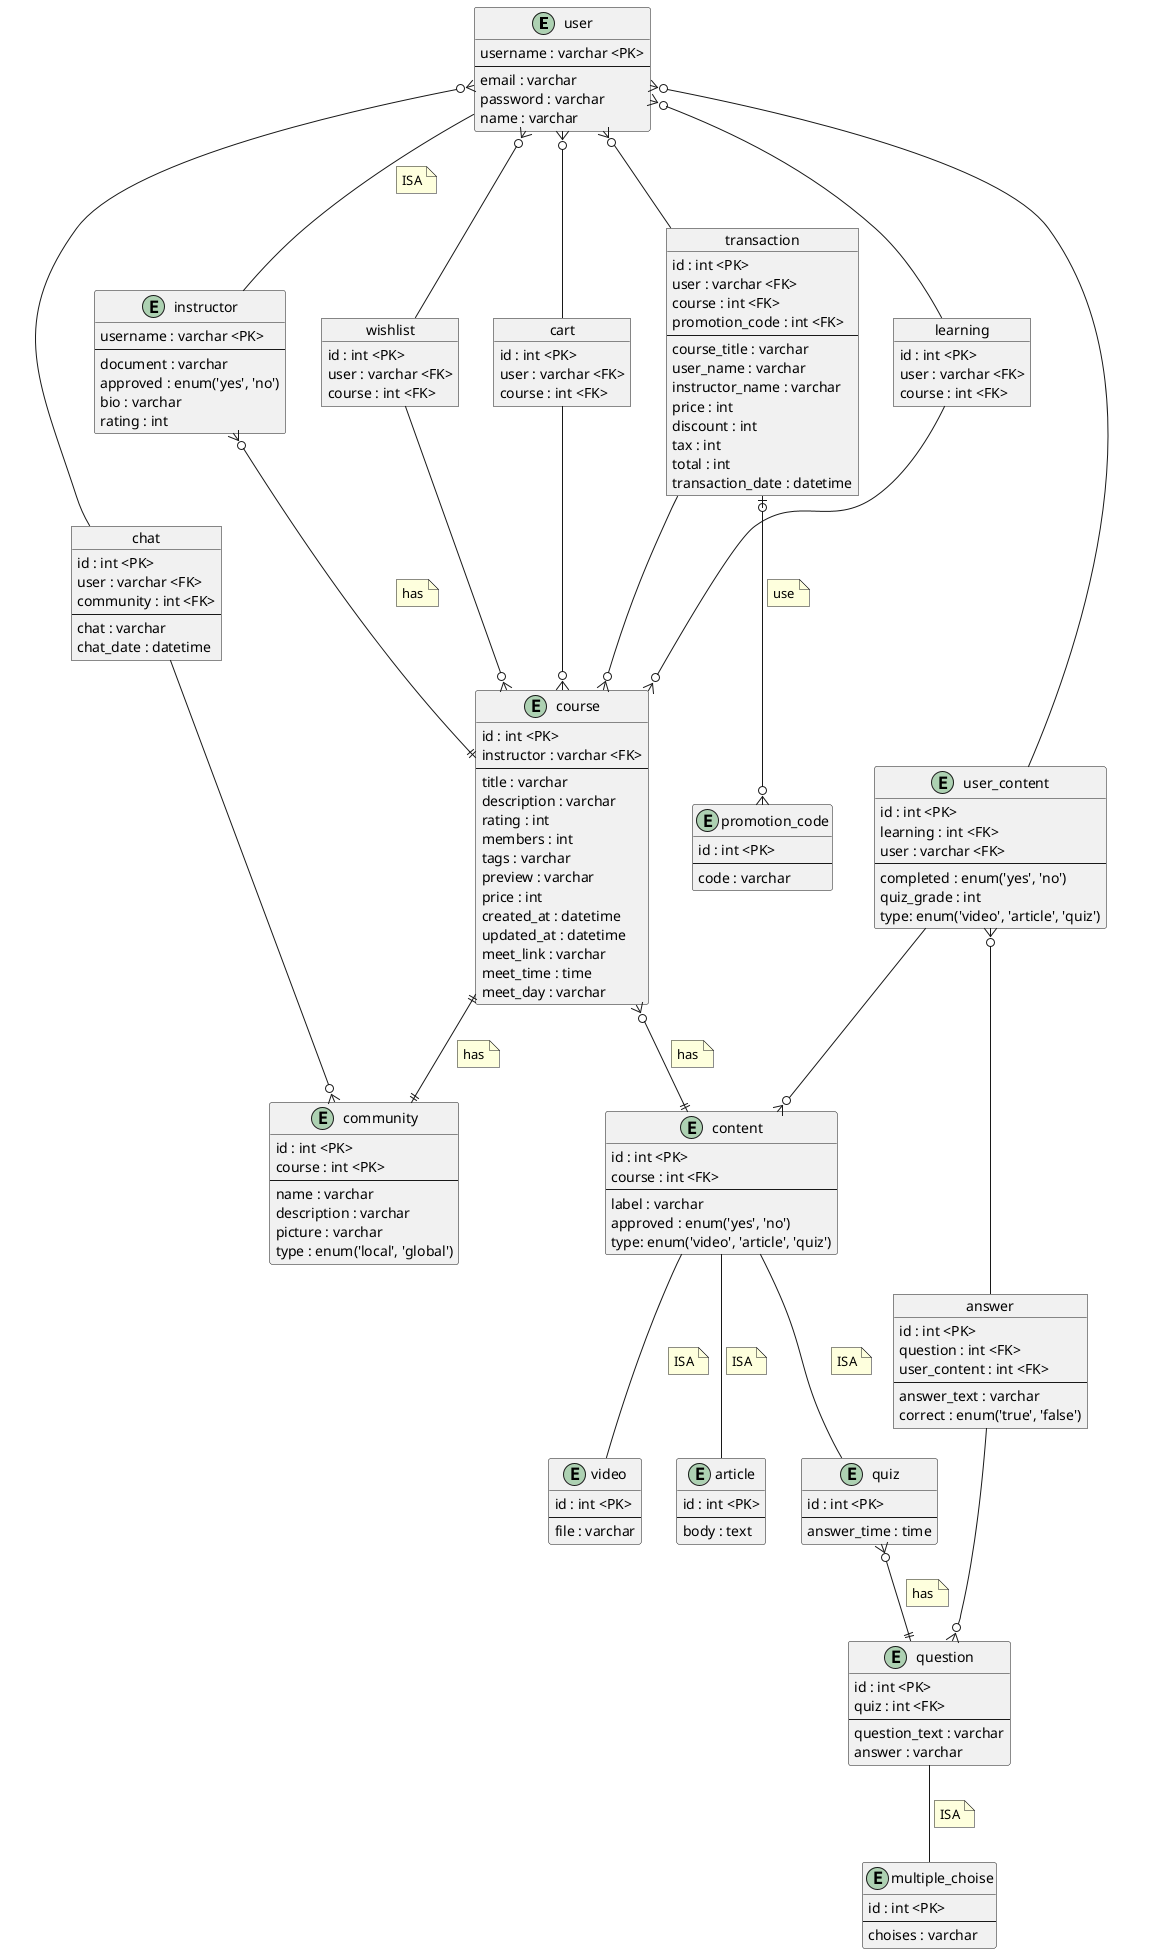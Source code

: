 @startuml LearNteach
entity user {
    username : varchar <PK>
    --
    email : varchar
    password : varchar
    name : varchar
}

entity community {
    id : int <PK>
    course : int <PK>
    --
    name : varchar
    description : varchar
    picture : varchar
    type : enum('local', 'global')
}

object chat {
    id : int <PK>
    user : varchar <FK>
    community : int <FK>
    --
    chat : varchar
    chat_date : datetime
}

entity instructor {
    username : varchar <PK>
    --
    document : varchar
    approved : enum('yes', 'no')
    bio : varchar
    rating : int
}

entity course {
    id : int <PK>
    instructor : varchar <FK>
    --
    title : varchar
    description : varchar
    rating : int
    members : int
    tags : varchar
    preview : varchar
    price : int
    created_at : datetime
    updated_at : datetime
    meet_link : varchar
    meet_time : time
    meet_day : varchar
}

object wishlist {
    id : int <PK>
    user : varchar <FK>
    course : int <FK>
}

object cart {
    id : int <PK>
    user : varchar <FK>
    course : int <FK>
}

entity promotion_code {
    id : int <PK>
    --
    code : varchar
}

object transaction {
    id : int <PK>
    user : varchar <FK>
    course : int <FK>
    promotion_code : int <FK>
    --
    course_title : varchar
    user_name : varchar
    instructor_name : varchar
    price : int
    discount : int
    tax : int
    total : int
    transaction_date : datetime
}

object learning {
    id : int <PK>
    user : varchar <FK>
    course : int <FK>
}

entity user_content {
    id : int <PK>
    learning : int <FK>
    user : varchar <FK>
    --
    completed : enum('yes', 'no')
    quiz_grade : int
    type: enum('video', 'article', 'quiz')
}

entity content {
    id : int <PK>
    course : int <FK>
    --
    label : varchar
    approved : enum('yes', 'no')
    type: enum('video', 'article', 'quiz')
}

entity video {
    id : int <PK>
    --
    file : varchar
}

entity article {
    id : int <PK>
    --
    body : text
}

entity quiz {
    id : int <PK>
    --
    answer_time : time
}

object answer {
    id : int <PK>
    question : int <FK>
    user_content : int <FK>
    --
    answer_text : varchar
    correct : enum('true', 'false')
}

entity question {
    id : int <PK>
    quiz : int <FK>
    --
    question_text : varchar
    answer : varchar
}

entity multiple_choise {
    id : int <PK>
    --
    choises : varchar
}

user -- instructor
note on link
    ISA
end note

instructor }o--|| course
note on link
    has
end note

user }o-- wishlist
wishlist --o{ course

user }o-- learning
learning --o{ course

user }o-- cart
cart --o{ course

user }o-- transaction
transaction --o{ course

course }o--|| content
note on link
    has
end note

transaction |o--o{ promotion_code
note on link
    use
end note

content -- video
note on link
    ISA
end note
content -- quiz
note on link
    ISA
end note
content -- article
note on link
    ISA
end note

quiz }o--|| question
note on link
    has
end note

question -- multiple_choise
note on link
    ISA
end note

course ||--|| community
note on link
    has
end note

user }o-- chat
chat --o{ community

user_content }o-- answer
answer --o{ question

user }o-- user_content
user_content --o{ content

@enduml